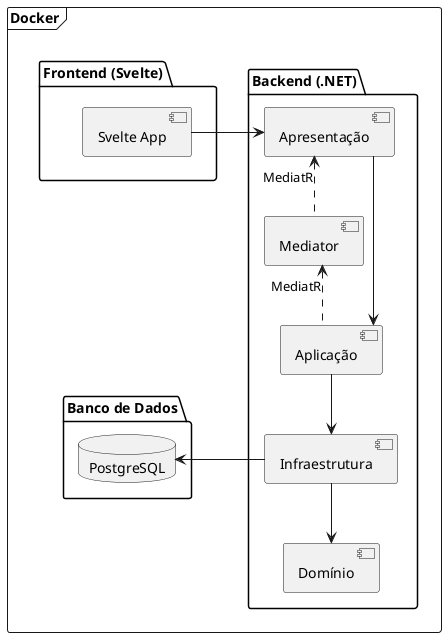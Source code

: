 @startuml Architecture
skinparam linetype ortho

' Docker agrupando os serviços
frame "Docker" {
  package "Banco de Dados" as DB {
    database PostgreSQL as PostgreSQL
  }

  package "Backend (.NET)" as BE {
    [Apresentação] as Presentation
    [Aplicação] as Application
    [Domínio] as Domain
    [Infraestrutura] as Infrastructure
    [Mediator] as Mediator

    Presentation --> Application
    Application --> Infrastructure
    Infrastructure --> Domain
  }

  package "Frontend (Svelte)" as FE {
    [Svelte App] as SvelteApp
  }
}

SvelteApp -right-> Presentation 

Application .up.> Mediator : MediatR
Mediator .up.> Presentation : MediatR

Infrastructure -left-> PostgreSQL

FE -down[hidden]-> PostgreSQL


@enduml
